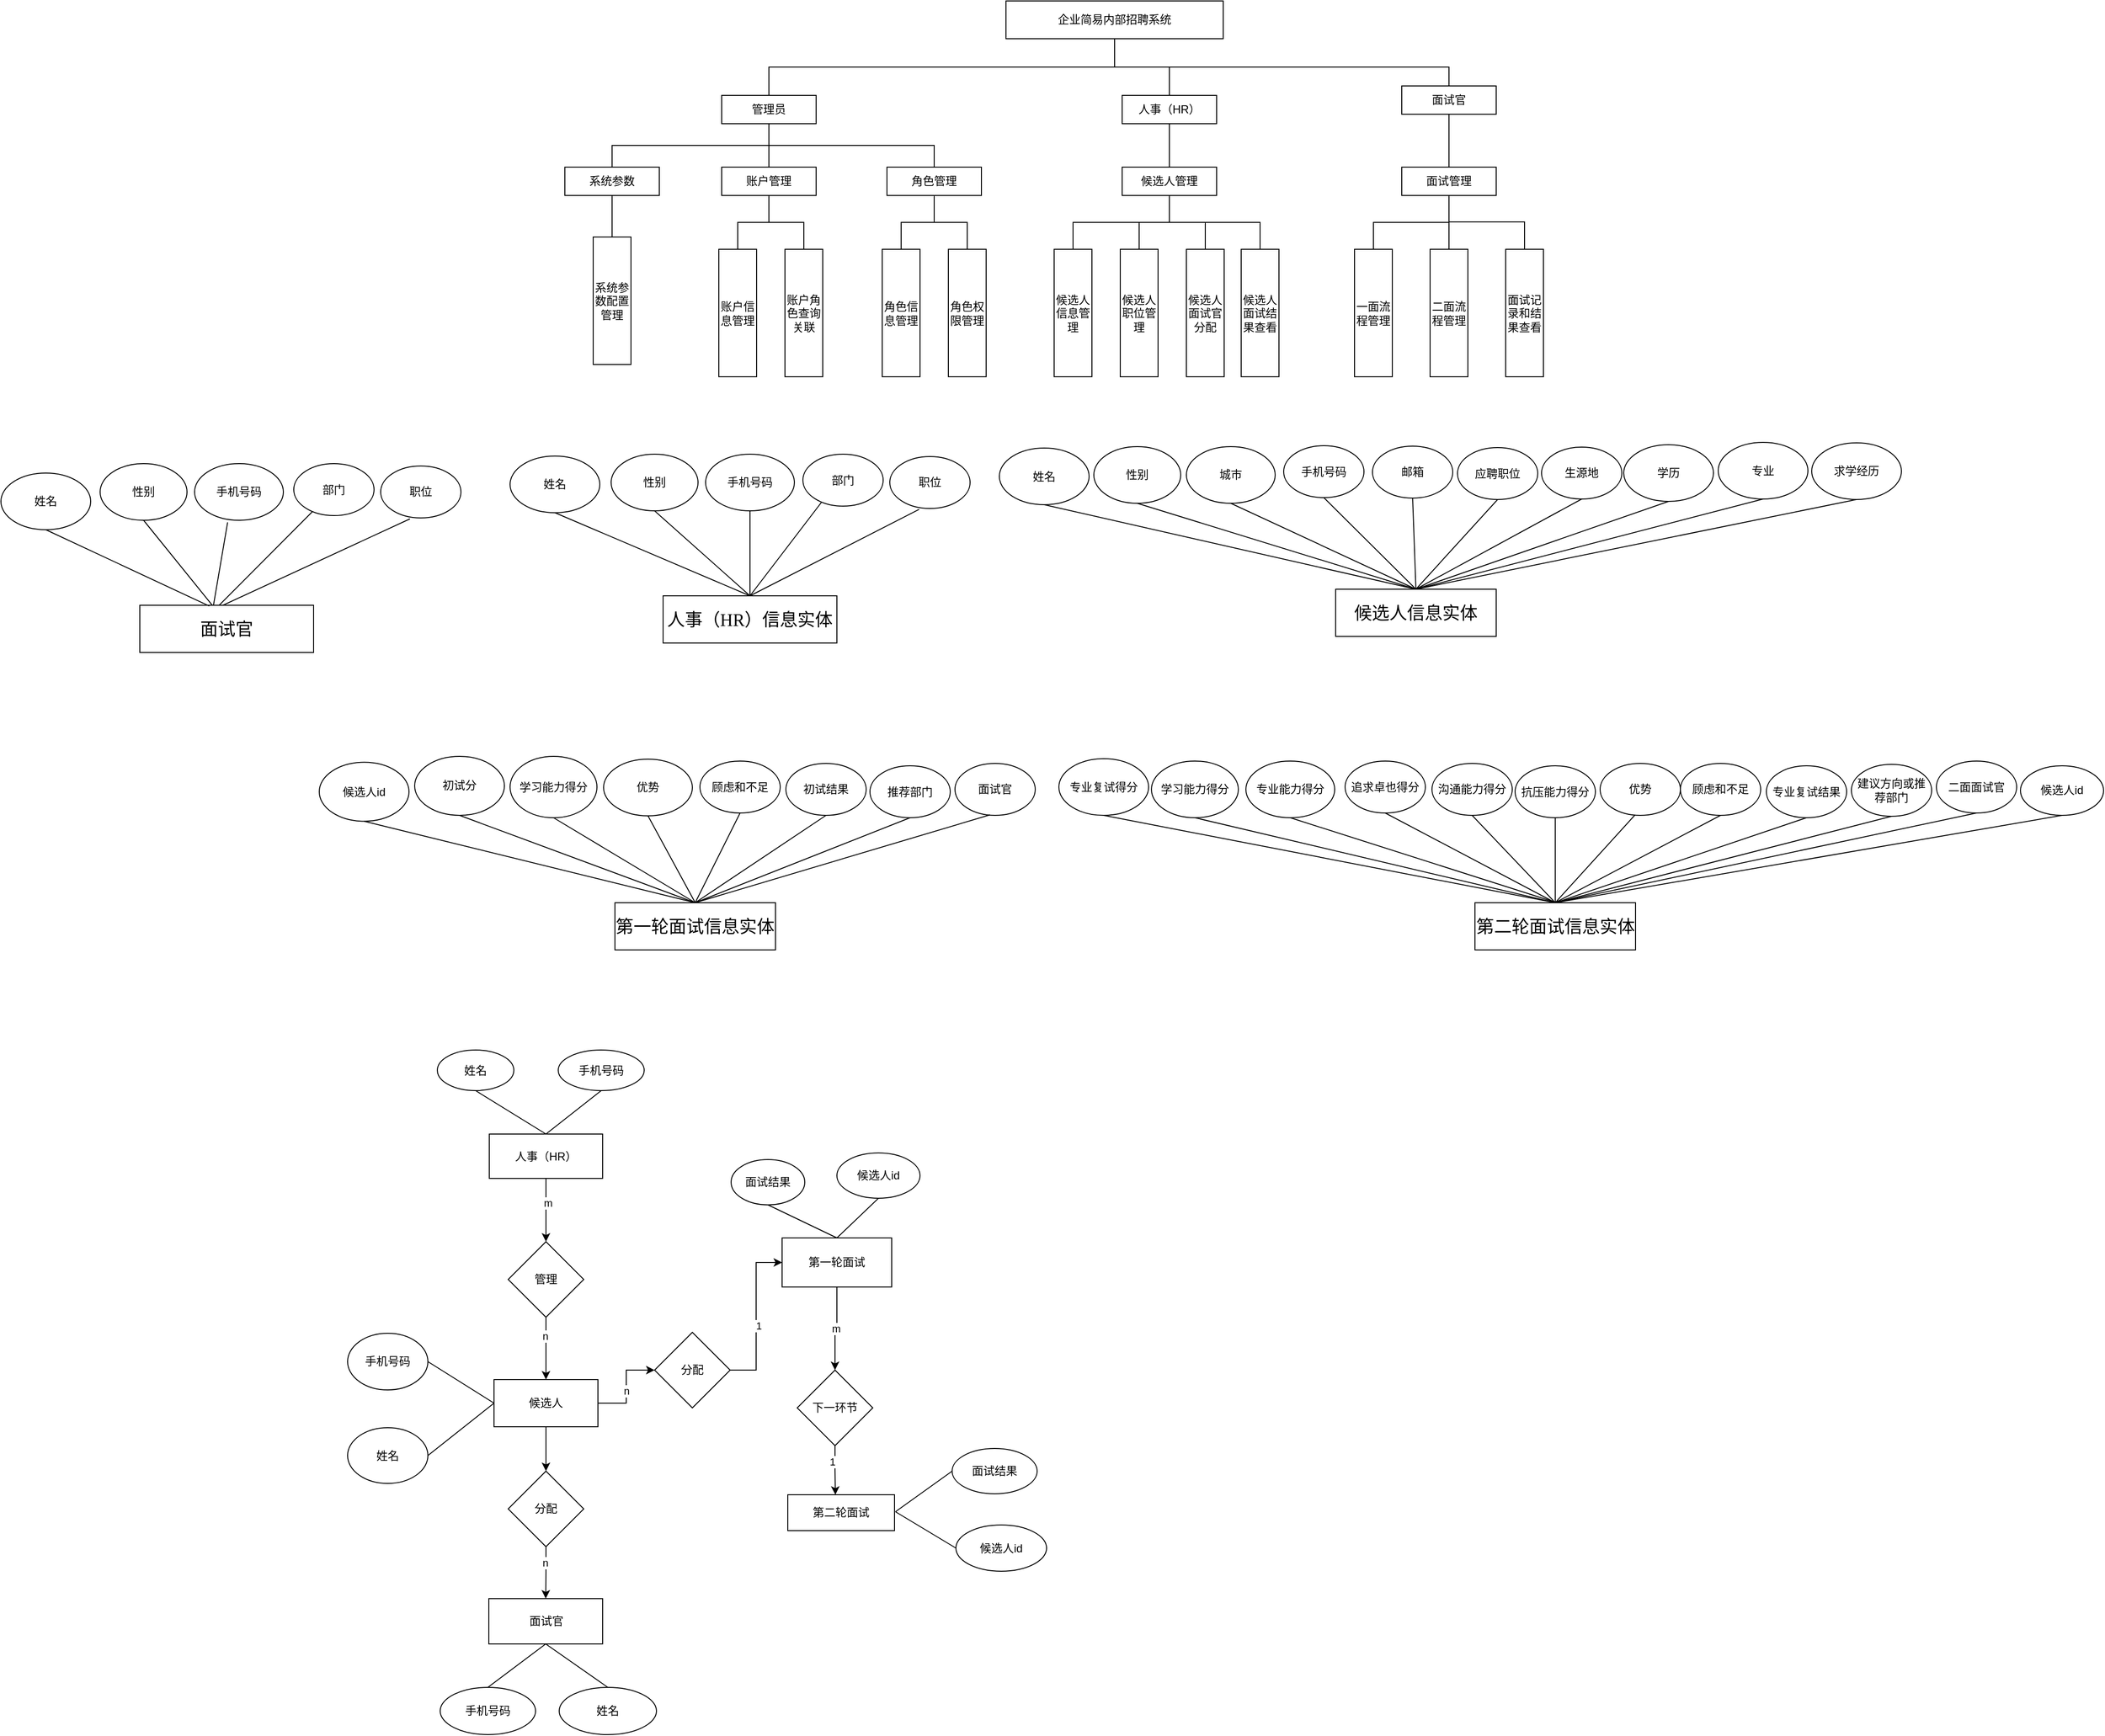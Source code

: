 <mxfile version="21.1.1" type="github">
  <diagram name="第 1 页" id="vMp5FmEjGzmWGoxb78nr">
    <mxGraphModel dx="2021" dy="1666" grid="1" gridSize="10" guides="1" tooltips="1" connect="1" arrows="1" fold="1" page="1" pageScale="1" pageWidth="827" pageHeight="1169" math="0" shadow="0">
      <root>
        <mxCell id="0" />
        <mxCell id="1" parent="0" />
        <mxCell id="QuiFqJqIi-HaTxp3gUGb-55" style="edgeStyle=orthogonalEdgeStyle;rounded=0;orthogonalLoop=1;jettySize=auto;html=1;exitX=0.5;exitY=1;exitDx=0;exitDy=0;endArrow=none;endFill=0;" parent="1" source="QuiFqJqIi-HaTxp3gUGb-3" target="QuiFqJqIi-HaTxp3gUGb-41" edge="1">
          <mxGeometry relative="1" as="geometry">
            <mxPoint x="495" y="30" as="sourcePoint" />
          </mxGeometry>
        </mxCell>
        <mxCell id="QuiFqJqIi-HaTxp3gUGb-56" style="edgeStyle=orthogonalEdgeStyle;rounded=0;orthogonalLoop=1;jettySize=auto;html=1;entryX=0.5;entryY=0;entryDx=0;entryDy=0;endArrow=none;endFill=0;" parent="1" source="QuiFqJqIi-HaTxp3gUGb-3" target="QuiFqJqIi-HaTxp3gUGb-46" edge="1">
          <mxGeometry relative="1" as="geometry" />
        </mxCell>
        <mxCell id="QuiFqJqIi-HaTxp3gUGb-57" style="edgeStyle=orthogonalEdgeStyle;rounded=0;orthogonalLoop=1;jettySize=auto;html=1;exitX=0.5;exitY=1;exitDx=0;exitDy=0;entryX=0.5;entryY=0;entryDx=0;entryDy=0;endArrow=none;endFill=0;" parent="1" source="QuiFqJqIi-HaTxp3gUGb-3" target="QuiFqJqIi-HaTxp3gUGb-47" edge="1">
          <mxGeometry relative="1" as="geometry">
            <mxPoint x="495" y="40" as="sourcePoint" />
            <Array as="points">
              <mxPoint x="532" y="60" />
              <mxPoint x="886" y="60" />
            </Array>
          </mxGeometry>
        </mxCell>
        <mxCell id="QuiFqJqIi-HaTxp3gUGb-3" value="企业简易内部招聘系统" style="rounded=0;whiteSpace=wrap;html=1;" parent="1" vertex="1">
          <mxGeometry x="417" y="-10" width="230" height="40" as="geometry" />
        </mxCell>
        <mxCell id="QuiFqJqIi-HaTxp3gUGb-17" value="" style="edgeStyle=orthogonalEdgeStyle;rounded=0;orthogonalLoop=1;jettySize=auto;html=1;endArrow=none;endFill=0;" parent="1" source="QuiFqJqIi-HaTxp3gUGb-12" target="QuiFqJqIi-HaTxp3gUGb-16" edge="1">
          <mxGeometry relative="1" as="geometry" />
        </mxCell>
        <mxCell id="QuiFqJqIi-HaTxp3gUGb-31" style="edgeStyle=orthogonalEdgeStyle;rounded=0;orthogonalLoop=1;jettySize=auto;html=1;exitX=0.5;exitY=1;exitDx=0;exitDy=0;endArrow=none;endFill=0;" parent="1" source="QuiFqJqIi-HaTxp3gUGb-12" target="QuiFqJqIi-HaTxp3gUGb-18" edge="1">
          <mxGeometry relative="1" as="geometry" />
        </mxCell>
        <mxCell id="QuiFqJqIi-HaTxp3gUGb-12" value="账户管理" style="rounded=0;whiteSpace=wrap;html=1;" parent="1" vertex="1">
          <mxGeometry x="116" y="166" width="100" height="30" as="geometry" />
        </mxCell>
        <mxCell id="QuiFqJqIi-HaTxp3gUGb-32" style="edgeStyle=orthogonalEdgeStyle;rounded=0;orthogonalLoop=1;jettySize=auto;html=1;entryX=0.5;entryY=0;entryDx=0;entryDy=0;endArrow=none;endFill=0;" parent="1" source="QuiFqJqIi-HaTxp3gUGb-13" target="QuiFqJqIi-HaTxp3gUGb-19" edge="1">
          <mxGeometry relative="1" as="geometry" />
        </mxCell>
        <mxCell id="QuiFqJqIi-HaTxp3gUGb-33" style="edgeStyle=orthogonalEdgeStyle;rounded=0;orthogonalLoop=1;jettySize=auto;html=1;entryX=0.5;entryY=0;entryDx=0;entryDy=0;endArrow=none;endFill=0;" parent="1" source="QuiFqJqIi-HaTxp3gUGb-13" target="QuiFqJqIi-HaTxp3gUGb-20" edge="1">
          <mxGeometry relative="1" as="geometry" />
        </mxCell>
        <mxCell id="QuiFqJqIi-HaTxp3gUGb-13" value="角色管理" style="rounded=0;whiteSpace=wrap;html=1;" parent="1" vertex="1">
          <mxGeometry x="291" y="166" width="100" height="30" as="geometry" />
        </mxCell>
        <mxCell id="QuiFqJqIi-HaTxp3gUGb-34" style="edgeStyle=orthogonalEdgeStyle;rounded=0;orthogonalLoop=1;jettySize=auto;html=1;entryX=0.5;entryY=0;entryDx=0;entryDy=0;exitX=0.5;exitY=1;exitDx=0;exitDy=0;endArrow=none;endFill=0;" parent="1" source="QuiFqJqIi-HaTxp3gUGb-14" target="QuiFqJqIi-HaTxp3gUGb-21" edge="1">
          <mxGeometry relative="1" as="geometry" />
        </mxCell>
        <mxCell id="QuiFqJqIi-HaTxp3gUGb-35" style="edgeStyle=orthogonalEdgeStyle;rounded=0;orthogonalLoop=1;jettySize=auto;html=1;entryX=0.5;entryY=0;entryDx=0;entryDy=0;endArrow=none;endFill=0;" parent="1" source="QuiFqJqIi-HaTxp3gUGb-14" target="QuiFqJqIi-HaTxp3gUGb-22" edge="1">
          <mxGeometry relative="1" as="geometry" />
        </mxCell>
        <mxCell id="QuiFqJqIi-HaTxp3gUGb-65" style="edgeStyle=orthogonalEdgeStyle;rounded=0;orthogonalLoop=1;jettySize=auto;html=1;entryX=0.5;entryY=0;entryDx=0;entryDy=0;endArrow=none;endFill=0;" parent="1" source="QuiFqJqIi-HaTxp3gUGb-14" target="QuiFqJqIi-HaTxp3gUGb-23" edge="1">
          <mxGeometry relative="1" as="geometry" />
        </mxCell>
        <mxCell id="QuiFqJqIi-HaTxp3gUGb-66" style="edgeStyle=orthogonalEdgeStyle;rounded=0;orthogonalLoop=1;jettySize=auto;html=1;exitX=0.5;exitY=1;exitDx=0;exitDy=0;endArrow=none;endFill=0;" parent="1" source="QuiFqJqIi-HaTxp3gUGb-14" target="QuiFqJqIi-HaTxp3gUGb-48" edge="1">
          <mxGeometry relative="1" as="geometry" />
        </mxCell>
        <mxCell id="QuiFqJqIi-HaTxp3gUGb-14" value="候选人管理" style="rounded=0;whiteSpace=wrap;html=1;" parent="1" vertex="1">
          <mxGeometry x="540" y="166" width="100" height="30" as="geometry" />
        </mxCell>
        <mxCell id="QuiFqJqIi-HaTxp3gUGb-37" style="edgeStyle=orthogonalEdgeStyle;rounded=0;orthogonalLoop=1;jettySize=auto;html=1;exitX=0.5;exitY=1;exitDx=0;exitDy=0;endArrow=none;endFill=0;" parent="1" source="QuiFqJqIi-HaTxp3gUGb-15" target="QuiFqJqIi-HaTxp3gUGb-24" edge="1">
          <mxGeometry relative="1" as="geometry" />
        </mxCell>
        <mxCell id="QuiFqJqIi-HaTxp3gUGb-38" style="edgeStyle=orthogonalEdgeStyle;rounded=0;orthogonalLoop=1;jettySize=auto;html=1;entryX=0.5;entryY=0;entryDx=0;entryDy=0;endArrow=none;endFill=0;" parent="1" source="QuiFqJqIi-HaTxp3gUGb-15" target="QuiFqJqIi-HaTxp3gUGb-25" edge="1">
          <mxGeometry relative="1" as="geometry" />
        </mxCell>
        <mxCell id="QuiFqJqIi-HaTxp3gUGb-40" style="edgeStyle=orthogonalEdgeStyle;rounded=0;orthogonalLoop=1;jettySize=auto;html=1;entryX=0.5;entryY=0;entryDx=0;entryDy=0;exitX=0.5;exitY=1;exitDx=0;exitDy=0;endArrow=none;endFill=0;" parent="1" source="QuiFqJqIi-HaTxp3gUGb-15" target="QuiFqJqIi-HaTxp3gUGb-39" edge="1">
          <mxGeometry relative="1" as="geometry">
            <mxPoint x="845" y="196" as="sourcePoint" />
            <Array as="points">
              <mxPoint x="886" y="224" />
              <mxPoint x="966" y="224" />
            </Array>
          </mxGeometry>
        </mxCell>
        <mxCell id="QuiFqJqIi-HaTxp3gUGb-15" value="面试管理" style="rounded=0;whiteSpace=wrap;html=1;" parent="1" vertex="1">
          <mxGeometry x="836" y="166" width="100" height="30" as="geometry" />
        </mxCell>
        <mxCell id="QuiFqJqIi-HaTxp3gUGb-16" value="账户信息管理" style="rounded=0;whiteSpace=wrap;html=1;" parent="1" vertex="1">
          <mxGeometry x="113" y="253" width="40" height="135" as="geometry" />
        </mxCell>
        <mxCell id="QuiFqJqIi-HaTxp3gUGb-18" value="账户角色查询关联" style="rounded=0;whiteSpace=wrap;html=1;" parent="1" vertex="1">
          <mxGeometry x="183" y="253" width="40" height="135" as="geometry" />
        </mxCell>
        <mxCell id="QuiFqJqIi-HaTxp3gUGb-19" value="角色信息管理" style="rounded=0;whiteSpace=wrap;html=1;" parent="1" vertex="1">
          <mxGeometry x="286" y="253" width="40" height="135" as="geometry" />
        </mxCell>
        <mxCell id="QuiFqJqIi-HaTxp3gUGb-20" value="角色权限管理" style="rounded=0;whiteSpace=wrap;html=1;" parent="1" vertex="1">
          <mxGeometry x="356" y="253" width="40" height="135" as="geometry" />
        </mxCell>
        <mxCell id="QuiFqJqIi-HaTxp3gUGb-21" value="候选人信息管理" style="rounded=0;whiteSpace=wrap;html=1;" parent="1" vertex="1">
          <mxGeometry x="468" y="253" width="40" height="135" as="geometry" />
        </mxCell>
        <mxCell id="QuiFqJqIi-HaTxp3gUGb-22" value="候选人职位管理" style="rounded=0;whiteSpace=wrap;html=1;" parent="1" vertex="1">
          <mxGeometry x="538" y="253" width="40" height="135" as="geometry" />
        </mxCell>
        <mxCell id="QuiFqJqIi-HaTxp3gUGb-23" value="候选人面试官分配" style="rounded=0;whiteSpace=wrap;html=1;" parent="1" vertex="1">
          <mxGeometry x="608" y="253" width="40" height="135" as="geometry" />
        </mxCell>
        <mxCell id="QuiFqJqIi-HaTxp3gUGb-24" value="一面流程管理" style="rounded=0;whiteSpace=wrap;html=1;" parent="1" vertex="1">
          <mxGeometry x="786" y="253" width="40" height="135" as="geometry" />
        </mxCell>
        <mxCell id="QuiFqJqIi-HaTxp3gUGb-25" value="二面流程管理" style="rounded=0;whiteSpace=wrap;html=1;" parent="1" vertex="1">
          <mxGeometry x="866" y="253" width="40" height="135" as="geometry" />
        </mxCell>
        <mxCell id="QuiFqJqIi-HaTxp3gUGb-39" value="面试记录和结果查看" style="rounded=0;whiteSpace=wrap;html=1;" parent="1" vertex="1">
          <mxGeometry x="946" y="253" width="40" height="135" as="geometry" />
        </mxCell>
        <mxCell id="QuiFqJqIi-HaTxp3gUGb-42" style="edgeStyle=orthogonalEdgeStyle;rounded=0;orthogonalLoop=1;jettySize=auto;html=1;entryX=0.5;entryY=0;entryDx=0;entryDy=0;exitX=0.5;exitY=1;exitDx=0;exitDy=0;endArrow=none;endFill=0;" parent="1" source="QuiFqJqIi-HaTxp3gUGb-41" target="QuiFqJqIi-HaTxp3gUGb-12" edge="1">
          <mxGeometry relative="1" as="geometry" />
        </mxCell>
        <mxCell id="QuiFqJqIi-HaTxp3gUGb-45" style="edgeStyle=orthogonalEdgeStyle;rounded=0;orthogonalLoop=1;jettySize=auto;html=1;entryX=0.5;entryY=0;entryDx=0;entryDy=0;exitX=0.5;exitY=1;exitDx=0;exitDy=0;endArrow=none;endFill=0;" parent="1" source="QuiFqJqIi-HaTxp3gUGb-41" target="QuiFqJqIi-HaTxp3gUGb-13" edge="1">
          <mxGeometry relative="1" as="geometry">
            <mxPoint x="210" y="130" as="sourcePoint" />
          </mxGeometry>
        </mxCell>
        <mxCell id="QuiFqJqIi-HaTxp3gUGb-62" style="edgeStyle=orthogonalEdgeStyle;rounded=0;orthogonalLoop=1;jettySize=auto;html=1;entryX=0.5;entryY=0;entryDx=0;entryDy=0;exitX=0.5;exitY=1;exitDx=0;exitDy=0;endArrow=none;endFill=0;" parent="1" source="QuiFqJqIi-HaTxp3gUGb-41" target="QuiFqJqIi-HaTxp3gUGb-61" edge="1">
          <mxGeometry relative="1" as="geometry" />
        </mxCell>
        <mxCell id="QuiFqJqIi-HaTxp3gUGb-41" value="管理员" style="rounded=0;whiteSpace=wrap;html=1;" parent="1" vertex="1">
          <mxGeometry x="116" y="90" width="100" height="30" as="geometry" />
        </mxCell>
        <mxCell id="QuiFqJqIi-HaTxp3gUGb-53" style="edgeStyle=orthogonalEdgeStyle;rounded=0;orthogonalLoop=1;jettySize=auto;html=1;entryX=0.5;entryY=0;entryDx=0;entryDy=0;endArrow=none;endFill=0;" parent="1" source="QuiFqJqIi-HaTxp3gUGb-46" target="QuiFqJqIi-HaTxp3gUGb-14" edge="1">
          <mxGeometry relative="1" as="geometry" />
        </mxCell>
        <mxCell id="QuiFqJqIi-HaTxp3gUGb-46" value="人事（HR）" style="rounded=0;whiteSpace=wrap;html=1;" parent="1" vertex="1">
          <mxGeometry x="540" y="90" width="100" height="30" as="geometry" />
        </mxCell>
        <mxCell id="QuiFqJqIi-HaTxp3gUGb-54" style="edgeStyle=orthogonalEdgeStyle;rounded=0;orthogonalLoop=1;jettySize=auto;html=1;entryX=0.5;entryY=0;entryDx=0;entryDy=0;endArrow=none;endFill=0;" parent="1" source="QuiFqJqIi-HaTxp3gUGb-47" target="QuiFqJqIi-HaTxp3gUGb-15" edge="1">
          <mxGeometry relative="1" as="geometry" />
        </mxCell>
        <mxCell id="QuiFqJqIi-HaTxp3gUGb-47" value="面试官" style="rounded=0;whiteSpace=wrap;html=1;" parent="1" vertex="1">
          <mxGeometry x="836" y="80" width="100" height="30" as="geometry" />
        </mxCell>
        <mxCell id="QuiFqJqIi-HaTxp3gUGb-48" value="候选人面试结果查看" style="rounded=0;whiteSpace=wrap;html=1;" parent="1" vertex="1">
          <mxGeometry x="666" y="253" width="40" height="135" as="geometry" />
        </mxCell>
        <mxCell id="QuiFqJqIi-HaTxp3gUGb-64" style="edgeStyle=orthogonalEdgeStyle;rounded=0;orthogonalLoop=1;jettySize=auto;html=1;entryX=0.5;entryY=0;entryDx=0;entryDy=0;endArrow=none;endFill=0;" parent="1" source="QuiFqJqIi-HaTxp3gUGb-61" target="QuiFqJqIi-HaTxp3gUGb-63" edge="1">
          <mxGeometry relative="1" as="geometry" />
        </mxCell>
        <mxCell id="QuiFqJqIi-HaTxp3gUGb-61" value="系统参数" style="rounded=0;whiteSpace=wrap;html=1;" parent="1" vertex="1">
          <mxGeometry x="-50" y="166" width="100" height="30" as="geometry" />
        </mxCell>
        <mxCell id="QuiFqJqIi-HaTxp3gUGb-63" value="系统参数配置管理" style="rounded=0;whiteSpace=wrap;html=1;" parent="1" vertex="1">
          <mxGeometry x="-20" y="240" width="40" height="135" as="geometry" />
        </mxCell>
        <mxCell id="QuiFqJqIi-HaTxp3gUGb-67" value="&lt;p style=&quot;margin-left: 0pt; text-align: justify; line-height: 28px; font-family: &amp;quot;Times New Roman&amp;quot;; font-size: 14pt;&quot; class=&quot;MsoNormal&quot;&gt;人事&lt;span style=&quot;font-size: 14pt;&quot;&gt;&lt;font face=&quot;仿宋&quot;&gt;（&lt;/font&gt;&lt;/span&gt;&lt;span style=&quot;font-family: 仿宋; font-size: 14pt;&quot;&gt;HR&lt;/span&gt;&lt;span style=&quot;font-size: 14pt;&quot;&gt;&lt;font face=&quot;仿宋&quot;&gt;）&lt;/font&gt;&lt;/span&gt;&lt;span style=&quot;font-family: 仿宋; font-size: 14pt;&quot;&gt;信息实体&lt;/span&gt;&lt;/p&gt;" style="rounded=0;whiteSpace=wrap;html=1;" parent="1" vertex="1">
          <mxGeometry x="54" y="620" width="184" height="50" as="geometry" />
        </mxCell>
        <mxCell id="QuiFqJqIi-HaTxp3gUGb-68" value="姓名" style="ellipse;whiteSpace=wrap;html=1;" parent="1" vertex="1">
          <mxGeometry x="-108" y="472" width="95" height="60" as="geometry" />
        </mxCell>
        <mxCell id="QuiFqJqIi-HaTxp3gUGb-69" value="性别" style="ellipse;whiteSpace=wrap;html=1;" parent="1" vertex="1">
          <mxGeometry x="-1" y="470" width="92" height="60" as="geometry" />
        </mxCell>
        <mxCell id="QuiFqJqIi-HaTxp3gUGb-73" value="" style="endArrow=none;html=1;rounded=0;exitX=0.5;exitY=0;exitDx=0;exitDy=0;entryX=0.5;entryY=1;entryDx=0;entryDy=0;" parent="1" source="QuiFqJqIi-HaTxp3gUGb-67" target="QuiFqJqIi-HaTxp3gUGb-68" edge="1">
          <mxGeometry width="50" height="50" relative="1" as="geometry">
            <mxPoint x="-70" y="590" as="sourcePoint" />
            <mxPoint x="-20" y="540" as="targetPoint" />
          </mxGeometry>
        </mxCell>
        <mxCell id="QuiFqJqIi-HaTxp3gUGb-74" value="" style="endArrow=none;html=1;rounded=0;exitX=0.5;exitY=0;exitDx=0;exitDy=0;entryX=0.5;entryY=1;entryDx=0;entryDy=0;" parent="1" source="QuiFqJqIi-HaTxp3gUGb-67" target="QuiFqJqIi-HaTxp3gUGb-69" edge="1">
          <mxGeometry width="50" height="50" relative="1" as="geometry">
            <mxPoint x="90" y="580" as="sourcePoint" />
            <mxPoint x="140" y="530" as="targetPoint" />
          </mxGeometry>
        </mxCell>
        <mxCell id="QuiFqJqIi-HaTxp3gUGb-76" value="手机号码" style="ellipse;whiteSpace=wrap;html=1;" parent="1" vertex="1">
          <mxGeometry x="99" y="470" width="94" height="60" as="geometry" />
        </mxCell>
        <mxCell id="QuiFqJqIi-HaTxp3gUGb-77" value="部门" style="ellipse;whiteSpace=wrap;html=1;" parent="1" vertex="1">
          <mxGeometry x="202" y="470" width="85" height="55" as="geometry" />
        </mxCell>
        <mxCell id="QuiFqJqIi-HaTxp3gUGb-78" value="" style="endArrow=none;html=1;rounded=0;entryX=0.5;entryY=1;entryDx=0;entryDy=0;" parent="1" target="QuiFqJqIi-HaTxp3gUGb-76" edge="1" source="QuiFqJqIi-HaTxp3gUGb-67">
          <mxGeometry width="50" height="50" relative="1" as="geometry">
            <mxPoint x="110" y="620" as="sourcePoint" />
            <mxPoint x="160" y="570" as="targetPoint" />
          </mxGeometry>
        </mxCell>
        <mxCell id="QuiFqJqIi-HaTxp3gUGb-79" value="" style="endArrow=none;html=1;rounded=0;entryX=0.232;entryY=0.925;entryDx=0;entryDy=0;entryPerimeter=0;exitX=0.5;exitY=0;exitDx=0;exitDy=0;" parent="1" target="QuiFqJqIi-HaTxp3gUGb-77" edge="1" source="QuiFqJqIi-HaTxp3gUGb-67">
          <mxGeometry width="50" height="50" relative="1" as="geometry">
            <mxPoint x="116" y="620" as="sourcePoint" />
            <mxPoint x="260" y="530" as="targetPoint" />
          </mxGeometry>
        </mxCell>
        <mxCell id="QuiFqJqIi-HaTxp3gUGb-81" value="职位" style="ellipse;whiteSpace=wrap;html=1;" parent="1" vertex="1">
          <mxGeometry x="294" y="472.5" width="85" height="55" as="geometry" />
        </mxCell>
        <mxCell id="QuiFqJqIi-HaTxp3gUGb-82" value="" style="endArrow=none;html=1;rounded=0;entryX=0.365;entryY=1.018;entryDx=0;entryDy=0;entryPerimeter=0;exitX=0.5;exitY=0;exitDx=0;exitDy=0;" parent="1" target="QuiFqJqIi-HaTxp3gUGb-81" edge="1" source="QuiFqJqIi-HaTxp3gUGb-67">
          <mxGeometry width="50" height="50" relative="1" as="geometry">
            <mxPoint x="120" y="620" as="sourcePoint" />
            <mxPoint x="267" y="531" as="targetPoint" />
          </mxGeometry>
        </mxCell>
        <mxCell id="QuiFqJqIi-HaTxp3gUGb-83" value="&lt;p style=&quot;margin-left: 0pt; text-align: justify; line-height: 28px; font-family: &amp;quot;Times New Roman&amp;quot;; font-size: 14pt;&quot; class=&quot;MsoNormal&quot;&gt;候选人信息实体&lt;/p&gt;" style="rounded=0;whiteSpace=wrap;html=1;" parent="1" vertex="1">
          <mxGeometry x="766" y="613" width="170" height="50" as="geometry" />
        </mxCell>
        <mxCell id="QuiFqJqIi-HaTxp3gUGb-84" value="姓名" style="ellipse;whiteSpace=wrap;html=1;" parent="1" vertex="1">
          <mxGeometry x="410" y="463.5" width="95" height="60" as="geometry" />
        </mxCell>
        <mxCell id="QuiFqJqIi-HaTxp3gUGb-85" value="性别" style="ellipse;whiteSpace=wrap;html=1;" parent="1" vertex="1">
          <mxGeometry x="510" y="462" width="92" height="60" as="geometry" />
        </mxCell>
        <mxCell id="QuiFqJqIi-HaTxp3gUGb-86" value="" style="endArrow=none;html=1;rounded=0;exitX=0.5;exitY=0;exitDx=0;exitDy=0;entryX=0.5;entryY=1;entryDx=0;entryDy=0;" parent="1" target="QuiFqJqIi-HaTxp3gUGb-85" edge="1" source="QuiFqJqIi-HaTxp3gUGb-83">
          <mxGeometry width="50" height="50" relative="1" as="geometry">
            <mxPoint x="810" y="610" as="sourcePoint" />
            <mxPoint x="848" y="520" as="targetPoint" />
          </mxGeometry>
        </mxCell>
        <mxCell id="QuiFqJqIi-HaTxp3gUGb-87" value="城市" style="ellipse;whiteSpace=wrap;html=1;" parent="1" vertex="1">
          <mxGeometry x="608" y="462" width="94" height="60" as="geometry" />
        </mxCell>
        <mxCell id="QuiFqJqIi-HaTxp3gUGb-88" value="手机号码" style="ellipse;whiteSpace=wrap;html=1;" parent="1" vertex="1">
          <mxGeometry x="711" y="461" width="85" height="55" as="geometry" />
        </mxCell>
        <mxCell id="QuiFqJqIi-HaTxp3gUGb-89" value="" style="endArrow=none;html=1;rounded=0;entryX=0.5;entryY=1;entryDx=0;entryDy=0;exitX=0.5;exitY=0;exitDx=0;exitDy=0;" parent="1" target="QuiFqJqIi-HaTxp3gUGb-87" edge="1" source="QuiFqJqIi-HaTxp3gUGb-83">
          <mxGeometry width="50" height="50" relative="1" as="geometry">
            <mxPoint x="830" y="610" as="sourcePoint" />
            <mxPoint x="868" y="560" as="targetPoint" />
          </mxGeometry>
        </mxCell>
        <mxCell id="QuiFqJqIi-HaTxp3gUGb-90" value="" style="endArrow=none;html=1;rounded=0;entryX=0.5;entryY=1;entryDx=0;entryDy=0;exitX=0.5;exitY=0;exitDx=0;exitDy=0;" parent="1" target="QuiFqJqIi-HaTxp3gUGb-88" edge="1" source="QuiFqJqIi-HaTxp3gUGb-83">
          <mxGeometry width="50" height="50" relative="1" as="geometry">
            <mxPoint x="830" y="610" as="sourcePoint" />
            <mxPoint x="968" y="520" as="targetPoint" />
          </mxGeometry>
        </mxCell>
        <mxCell id="QuiFqJqIi-HaTxp3gUGb-91" value="邮箱" style="ellipse;whiteSpace=wrap;html=1;" parent="1" vertex="1">
          <mxGeometry x="805" y="461.5" width="85" height="55" as="geometry" />
        </mxCell>
        <mxCell id="QuiFqJqIi-HaTxp3gUGb-92" value="" style="endArrow=none;html=1;rounded=0;entryX=0.5;entryY=1;entryDx=0;entryDy=0;exitX=0.5;exitY=0;exitDx=0;exitDy=0;" parent="1" target="QuiFqJqIi-HaTxp3gUGb-91" edge="1" source="QuiFqJqIi-HaTxp3gUGb-83">
          <mxGeometry width="50" height="50" relative="1" as="geometry">
            <mxPoint x="839" y="610" as="sourcePoint" />
            <mxPoint x="975" y="521" as="targetPoint" />
          </mxGeometry>
        </mxCell>
        <mxCell id="QuiFqJqIi-HaTxp3gUGb-93" value="" style="endArrow=none;html=1;rounded=0;exitX=0.5;exitY=0;exitDx=0;exitDy=0;entryX=0.5;entryY=1;entryDx=0;entryDy=0;" parent="1" target="QuiFqJqIi-HaTxp3gUGb-84" edge="1" source="QuiFqJqIi-HaTxp3gUGb-83">
          <mxGeometry width="50" height="50" relative="1" as="geometry">
            <mxPoint x="807" y="611" as="sourcePoint" />
            <mxPoint x="647" y="530" as="targetPoint" />
          </mxGeometry>
        </mxCell>
        <mxCell id="QuiFqJqIi-HaTxp3gUGb-94" value="应聘职位" style="ellipse;whiteSpace=wrap;html=1;" parent="1" vertex="1">
          <mxGeometry x="895" y="463" width="85" height="55" as="geometry" />
        </mxCell>
        <mxCell id="QuiFqJqIi-HaTxp3gUGb-95" value="生源地" style="ellipse;whiteSpace=wrap;html=1;" parent="1" vertex="1">
          <mxGeometry x="984" y="462.5" width="85" height="55" as="geometry" />
        </mxCell>
        <mxCell id="QuiFqJqIi-HaTxp3gUGb-96" value="" style="endArrow=none;html=1;rounded=0;exitX=0.5;exitY=0;exitDx=0;exitDy=0;entryX=0.5;entryY=1;entryDx=0;entryDy=0;" parent="1" source="QuiFqJqIi-HaTxp3gUGb-83" target="QuiFqJqIi-HaTxp3gUGb-94" edge="1">
          <mxGeometry width="50" height="50" relative="1" as="geometry">
            <mxPoint x="852" y="607" as="sourcePoint" />
            <mxPoint x="1050" y="520" as="targetPoint" />
          </mxGeometry>
        </mxCell>
        <mxCell id="QuiFqJqIi-HaTxp3gUGb-97" value="学历" style="ellipse;whiteSpace=wrap;html=1;" parent="1" vertex="1">
          <mxGeometry x="1071" y="460" width="95" height="60" as="geometry" />
        </mxCell>
        <mxCell id="QuiFqJqIi-HaTxp3gUGb-98" value="专业" style="ellipse;whiteSpace=wrap;html=1;" parent="1" vertex="1">
          <mxGeometry x="1171" y="457.5" width="95" height="60" as="geometry" />
        </mxCell>
        <mxCell id="QuiFqJqIi-HaTxp3gUGb-99" value="求学经历" style="ellipse;whiteSpace=wrap;html=1;" parent="1" vertex="1">
          <mxGeometry x="1270" y="458" width="95" height="60" as="geometry" />
        </mxCell>
        <mxCell id="QuiFqJqIi-HaTxp3gUGb-100" value="" style="endArrow=none;html=1;rounded=0;entryX=0.5;entryY=1;entryDx=0;entryDy=0;exitX=0.5;exitY=0;exitDx=0;exitDy=0;" parent="1" source="QuiFqJqIi-HaTxp3gUGb-83" target="QuiFqJqIi-HaTxp3gUGb-97" edge="1">
          <mxGeometry width="50" height="50" relative="1" as="geometry">
            <mxPoint x="862" y="617" as="sourcePoint" />
            <mxPoint x="1060" y="530" as="targetPoint" />
          </mxGeometry>
        </mxCell>
        <mxCell id="QuiFqJqIi-HaTxp3gUGb-101" value="" style="endArrow=none;html=1;rounded=0;entryX=0.5;entryY=1;entryDx=0;entryDy=0;exitX=0.5;exitY=0;exitDx=0;exitDy=0;" parent="1" target="QuiFqJqIi-HaTxp3gUGb-98" edge="1" source="QuiFqJqIi-HaTxp3gUGb-83">
          <mxGeometry width="50" height="50" relative="1" as="geometry">
            <mxPoint x="830" y="610" as="sourcePoint" />
            <mxPoint x="1214" y="526" as="targetPoint" />
          </mxGeometry>
        </mxCell>
        <mxCell id="QuiFqJqIi-HaTxp3gUGb-102" value="" style="endArrow=none;html=1;rounded=0;entryX=0.5;entryY=1;entryDx=0;entryDy=0;exitX=0.5;exitY=0;exitDx=0;exitDy=0;" parent="1" target="QuiFqJqIi-HaTxp3gUGb-99" edge="1" source="QuiFqJqIi-HaTxp3gUGb-83">
          <mxGeometry width="50" height="50" relative="1" as="geometry">
            <mxPoint x="830" y="610" as="sourcePoint" />
            <mxPoint x="1324" y="526" as="targetPoint" />
          </mxGeometry>
        </mxCell>
        <mxCell id="QuiFqJqIi-HaTxp3gUGb-103" value="" style="endArrow=none;html=1;rounded=0;exitX=0.5;exitY=0;exitDx=0;exitDy=0;entryX=0.5;entryY=1;entryDx=0;entryDy=0;" parent="1" source="QuiFqJqIi-HaTxp3gUGb-83" edge="1" target="QuiFqJqIi-HaTxp3gUGb-95">
          <mxGeometry width="50" height="50" relative="1" as="geometry">
            <mxPoint x="1020" y="570" as="sourcePoint" />
            <mxPoint x="1030" y="520" as="targetPoint" />
          </mxGeometry>
        </mxCell>
        <mxCell id="QuiFqJqIi-HaTxp3gUGb-104" value="&lt;p style=&quot;margin-left: 0pt; text-align: justify; line-height: 28px; font-family: &amp;quot;Times New Roman&amp;quot;; font-size: 14pt;&quot; class=&quot;MsoNormal&quot;&gt;第一轮面试信息实体&lt;/p&gt;" style="rounded=0;whiteSpace=wrap;html=1;" parent="1" vertex="1">
          <mxGeometry x="3" y="945" width="170" height="50" as="geometry" />
        </mxCell>
        <mxCell id="QuiFqJqIi-HaTxp3gUGb-105" value="初试分" style="ellipse;whiteSpace=wrap;html=1;" parent="1" vertex="1">
          <mxGeometry x="-209" y="790" width="95" height="62.5" as="geometry" />
        </mxCell>
        <mxCell id="QuiFqJqIi-HaTxp3gUGb-106" value="学习能力得分" style="ellipse;whiteSpace=wrap;html=1;" parent="1" vertex="1">
          <mxGeometry x="-108" y="790" width="92" height="65" as="geometry" />
        </mxCell>
        <mxCell id="QuiFqJqIi-HaTxp3gUGb-107" value="" style="endArrow=none;html=1;rounded=0;entryX=0.5;entryY=1;entryDx=0;entryDy=0;exitX=0.5;exitY=0;exitDx=0;exitDy=0;" parent="1" source="QuiFqJqIi-HaTxp3gUGb-104" target="QuiFqJqIi-HaTxp3gUGb-106" edge="1">
          <mxGeometry width="50" height="50" relative="1" as="geometry">
            <mxPoint x="160" y="940" as="sourcePoint" />
            <mxPoint x="184" y="855" as="targetPoint" />
          </mxGeometry>
        </mxCell>
        <mxCell id="QuiFqJqIi-HaTxp3gUGb-108" value="优势" style="ellipse;whiteSpace=wrap;html=1;" parent="1" vertex="1">
          <mxGeometry x="-9" y="793" width="94" height="60" as="geometry" />
        </mxCell>
        <mxCell id="QuiFqJqIi-HaTxp3gUGb-109" value="顾虑和不足" style="ellipse;whiteSpace=wrap;html=1;" parent="1" vertex="1">
          <mxGeometry x="93" y="795" width="85" height="55" as="geometry" />
        </mxCell>
        <mxCell id="QuiFqJqIi-HaTxp3gUGb-110" value="" style="endArrow=none;html=1;rounded=0;entryX=0.5;entryY=1;entryDx=0;entryDy=0;exitX=0.5;exitY=0;exitDx=0;exitDy=0;" parent="1" target="QuiFqJqIi-HaTxp3gUGb-108" edge="1" source="QuiFqJqIi-HaTxp3gUGb-104">
          <mxGeometry width="50" height="50" relative="1" as="geometry">
            <mxPoint x="154" y="945" as="sourcePoint" />
            <mxPoint x="204" y="895" as="targetPoint" />
          </mxGeometry>
        </mxCell>
        <mxCell id="QuiFqJqIi-HaTxp3gUGb-111" value="" style="endArrow=none;html=1;rounded=0;entryX=0.5;entryY=1;entryDx=0;entryDy=0;exitX=0.5;exitY=0;exitDx=0;exitDy=0;" parent="1" target="QuiFqJqIi-HaTxp3gUGb-109" edge="1" source="QuiFqJqIi-HaTxp3gUGb-104">
          <mxGeometry width="50" height="50" relative="1" as="geometry">
            <mxPoint x="160" y="945" as="sourcePoint" />
            <mxPoint x="304" y="855" as="targetPoint" />
          </mxGeometry>
        </mxCell>
        <mxCell id="QuiFqJqIi-HaTxp3gUGb-112" value="初试结果" style="ellipse;whiteSpace=wrap;html=1;" parent="1" vertex="1">
          <mxGeometry x="184" y="797.5" width="85" height="55" as="geometry" />
        </mxCell>
        <mxCell id="QuiFqJqIi-HaTxp3gUGb-113" value="" style="endArrow=none;html=1;rounded=0;entryX=0.5;entryY=1;entryDx=0;entryDy=0;exitX=0.5;exitY=0;exitDx=0;exitDy=0;" parent="1" target="QuiFqJqIi-HaTxp3gUGb-112" edge="1" source="QuiFqJqIi-HaTxp3gUGb-104">
          <mxGeometry width="50" height="50" relative="1" as="geometry">
            <mxPoint x="164" y="945" as="sourcePoint" />
            <mxPoint x="311" y="856" as="targetPoint" />
          </mxGeometry>
        </mxCell>
        <mxCell id="QuiFqJqIi-HaTxp3gUGb-114" value="" style="endArrow=none;html=1;rounded=0;entryX=0.5;entryY=1;entryDx=0;entryDy=0;exitX=0.5;exitY=0;exitDx=0;exitDy=0;" parent="1" source="QuiFqJqIi-HaTxp3gUGb-104" target="QuiFqJqIi-HaTxp3gUGb-105" edge="1">
          <mxGeometry width="50" height="50" relative="1" as="geometry">
            <mxPoint x="163" y="940" as="sourcePoint" />
            <mxPoint x="-17" y="865" as="targetPoint" />
          </mxGeometry>
        </mxCell>
        <mxCell id="QuiFqJqIi-HaTxp3gUGb-115" value="推荐部门" style="ellipse;whiteSpace=wrap;html=1;" parent="1" vertex="1">
          <mxGeometry x="273" y="800" width="85" height="55" as="geometry" />
        </mxCell>
        <mxCell id="QuiFqJqIi-HaTxp3gUGb-116" value="面试官" style="ellipse;whiteSpace=wrap;html=1;" parent="1" vertex="1">
          <mxGeometry x="363" y="797.5" width="85" height="55" as="geometry" />
        </mxCell>
        <mxCell id="QuiFqJqIi-HaTxp3gUGb-117" value="" style="endArrow=none;html=1;rounded=0;exitX=0.5;exitY=0;exitDx=0;exitDy=0;entryX=0.5;entryY=1;entryDx=0;entryDy=0;" parent="1" target="QuiFqJqIi-HaTxp3gUGb-115" edge="1" source="QuiFqJqIi-HaTxp3gUGb-104">
          <mxGeometry width="50" height="50" relative="1" as="geometry">
            <mxPoint x="176.98" y="945" as="sourcePoint" />
            <mxPoint x="386" y="855" as="targetPoint" />
          </mxGeometry>
        </mxCell>
        <mxCell id="QuiFqJqIi-HaTxp3gUGb-124" value="" style="endArrow=none;html=1;rounded=0;exitX=0.5;exitY=0;exitDx=0;exitDy=0;entryX=0.435;entryY=0.991;entryDx=0;entryDy=0;entryPerimeter=0;" parent="1" target="QuiFqJqIi-HaTxp3gUGb-116" edge="1" source="QuiFqJqIi-HaTxp3gUGb-104">
          <mxGeometry width="50" height="50" relative="1" as="geometry">
            <mxPoint x="191.94" y="945" as="sourcePoint" />
            <mxPoint x="366" y="855" as="targetPoint" />
          </mxGeometry>
        </mxCell>
        <mxCell id="QuiFqJqIi-HaTxp3gUGb-125" value="&lt;p style=&quot;margin-left: 0pt; text-align: justify; line-height: 28px; font-family: &amp;quot;Times New Roman&amp;quot;; font-size: 14pt;&quot; class=&quot;MsoNormal&quot;&gt;第二轮面试信息实体&lt;/p&gt;" style="rounded=0;whiteSpace=wrap;html=1;" parent="1" vertex="1">
          <mxGeometry x="913.5" y="945" width="170" height="50" as="geometry" />
        </mxCell>
        <mxCell id="QuiFqJqIi-HaTxp3gUGb-126" value="专业复试得分" style="ellipse;whiteSpace=wrap;html=1;" parent="1" vertex="1">
          <mxGeometry x="473" y="792.5" width="95" height="60" as="geometry" />
        </mxCell>
        <mxCell id="QuiFqJqIi-HaTxp3gUGb-127" value="学习能力得分" style="ellipse;whiteSpace=wrap;html=1;" parent="1" vertex="1">
          <mxGeometry x="571" y="795" width="92" height="60" as="geometry" />
        </mxCell>
        <mxCell id="QuiFqJqIi-HaTxp3gUGb-128" value="" style="endArrow=none;html=1;rounded=0;exitX=0.5;exitY=0;exitDx=0;exitDy=0;entryX=0.5;entryY=1;entryDx=0;entryDy=0;" parent="1" source="QuiFqJqIi-HaTxp3gUGb-125" target="QuiFqJqIi-HaTxp3gUGb-127" edge="1">
          <mxGeometry width="50" height="50" relative="1" as="geometry">
            <mxPoint x="874" y="945" as="sourcePoint" />
            <mxPoint x="912" y="855" as="targetPoint" />
          </mxGeometry>
        </mxCell>
        <mxCell id="QuiFqJqIi-HaTxp3gUGb-129" value="专业能力得分" style="ellipse;whiteSpace=wrap;html=1;" parent="1" vertex="1">
          <mxGeometry x="671" y="795" width="94" height="60" as="geometry" />
        </mxCell>
        <mxCell id="QuiFqJqIi-HaTxp3gUGb-130" value="追求卓也得分" style="ellipse;whiteSpace=wrap;html=1;" parent="1" vertex="1">
          <mxGeometry x="776" y="795" width="85" height="55" as="geometry" />
        </mxCell>
        <mxCell id="QuiFqJqIi-HaTxp3gUGb-131" value="" style="endArrow=none;html=1;rounded=0;entryX=0.5;entryY=1;entryDx=0;entryDy=0;" parent="1" target="QuiFqJqIi-HaTxp3gUGb-129" edge="1">
          <mxGeometry width="50" height="50" relative="1" as="geometry">
            <mxPoint x="1000" y="945" as="sourcePoint" />
            <mxPoint x="932" y="895" as="targetPoint" />
          </mxGeometry>
        </mxCell>
        <mxCell id="QuiFqJqIi-HaTxp3gUGb-132" value="" style="endArrow=none;html=1;rounded=0;entryX=0.5;entryY=1;entryDx=0;entryDy=0;exitX=0.5;exitY=0;exitDx=0;exitDy=0;" parent="1" source="QuiFqJqIi-HaTxp3gUGb-125" target="QuiFqJqIi-HaTxp3gUGb-130" edge="1">
          <mxGeometry width="50" height="50" relative="1" as="geometry">
            <mxPoint x="992" y="950" as="sourcePoint" />
            <mxPoint x="1032" y="855" as="targetPoint" />
          </mxGeometry>
        </mxCell>
        <mxCell id="QuiFqJqIi-HaTxp3gUGb-133" value="沟通能力得分" style="ellipse;whiteSpace=wrap;html=1;" parent="1" vertex="1">
          <mxGeometry x="868" y="797.5" width="85" height="55" as="geometry" />
        </mxCell>
        <mxCell id="QuiFqJqIi-HaTxp3gUGb-134" value="" style="endArrow=none;html=1;rounded=0;entryX=0.5;entryY=1;entryDx=0;entryDy=0;exitX=0.5;exitY=0;exitDx=0;exitDy=0;" parent="1" source="QuiFqJqIi-HaTxp3gUGb-125" target="QuiFqJqIi-HaTxp3gUGb-133" edge="1">
          <mxGeometry width="50" height="50" relative="1" as="geometry">
            <mxPoint x="892" y="945" as="sourcePoint" />
            <mxPoint x="1039" y="856" as="targetPoint" />
          </mxGeometry>
        </mxCell>
        <mxCell id="QuiFqJqIi-HaTxp3gUGb-135" value="" style="endArrow=none;html=1;rounded=0;exitX=0.5;exitY=0;exitDx=0;exitDy=0;entryX=0.5;entryY=1;entryDx=0;entryDy=0;" parent="1" source="QuiFqJqIi-HaTxp3gUGb-125" target="QuiFqJqIi-HaTxp3gUGb-126" edge="1">
          <mxGeometry width="50" height="50" relative="1" as="geometry">
            <mxPoint x="871" y="946" as="sourcePoint" />
            <mxPoint x="711" y="865" as="targetPoint" />
          </mxGeometry>
        </mxCell>
        <mxCell id="QuiFqJqIi-HaTxp3gUGb-136" value="抗压能力得分" style="ellipse;whiteSpace=wrap;html=1;" parent="1" vertex="1">
          <mxGeometry x="956" y="800" width="85" height="55" as="geometry" />
        </mxCell>
        <mxCell id="QuiFqJqIi-HaTxp3gUGb-137" value="优势" style="ellipse;whiteSpace=wrap;html=1;" parent="1" vertex="1">
          <mxGeometry x="1046" y="797.5" width="85" height="55" as="geometry" />
        </mxCell>
        <mxCell id="QuiFqJqIi-HaTxp3gUGb-138" value="" style="endArrow=none;html=1;rounded=0;exitX=0.5;exitY=0;exitDx=0;exitDy=0;entryX=0.5;entryY=1;entryDx=0;entryDy=0;" parent="1" source="QuiFqJqIi-HaTxp3gUGb-125" target="QuiFqJqIi-HaTxp3gUGb-136" edge="1">
          <mxGeometry width="50" height="50" relative="1" as="geometry">
            <mxPoint x="904.98" y="945" as="sourcePoint" />
            <mxPoint x="1114" y="855" as="targetPoint" />
          </mxGeometry>
        </mxCell>
        <mxCell id="QuiFqJqIi-HaTxp3gUGb-139" value="" style="endArrow=none;html=1;rounded=0;exitX=0.5;exitY=0;exitDx=0;exitDy=0;entryX=0.435;entryY=0.991;entryDx=0;entryDy=0;entryPerimeter=0;" parent="1" source="QuiFqJqIi-HaTxp3gUGb-125" target="QuiFqJqIi-HaTxp3gUGb-137" edge="1">
          <mxGeometry width="50" height="50" relative="1" as="geometry">
            <mxPoint x="919.94" y="945" as="sourcePoint" />
            <mxPoint x="1094" y="855" as="targetPoint" />
          </mxGeometry>
        </mxCell>
        <mxCell id="QuiFqJqIi-HaTxp3gUGb-140" value="顾虑和不足" style="ellipse;whiteSpace=wrap;html=1;" parent="1" vertex="1">
          <mxGeometry x="1131" y="797.5" width="85" height="55" as="geometry" />
        </mxCell>
        <mxCell id="QuiFqJqIi-HaTxp3gUGb-141" value="专业复试结果" style="ellipse;whiteSpace=wrap;html=1;" parent="1" vertex="1">
          <mxGeometry x="1222" y="800" width="85" height="55" as="geometry" />
        </mxCell>
        <mxCell id="QuiFqJqIi-HaTxp3gUGb-142" value="建议方向或推荐部门" style="ellipse;whiteSpace=wrap;html=1;" parent="1" vertex="1">
          <mxGeometry x="1312" y="798.5" width="85" height="55" as="geometry" />
        </mxCell>
        <mxCell id="QuiFqJqIi-HaTxp3gUGb-144" value="二面面试官" style="ellipse;whiteSpace=wrap;html=1;" parent="1" vertex="1">
          <mxGeometry x="1402" y="795" width="85" height="55" as="geometry" />
        </mxCell>
        <mxCell id="QuiFqJqIi-HaTxp3gUGb-146" value="" style="endArrow=none;html=1;rounded=0;exitX=0.5;exitY=0;exitDx=0;exitDy=0;entryX=0.5;entryY=1;entryDx=0;entryDy=0;" parent="1" source="QuiFqJqIi-HaTxp3gUGb-125" target="QuiFqJqIi-HaTxp3gUGb-140" edge="1">
          <mxGeometry width="50" height="50" relative="1" as="geometry">
            <mxPoint x="1122" y="900" as="sourcePoint" />
            <mxPoint x="1172" y="850" as="targetPoint" />
          </mxGeometry>
        </mxCell>
        <mxCell id="QuiFqJqIi-HaTxp3gUGb-147" value="" style="endArrow=none;html=1;rounded=0;entryX=0.5;entryY=1;entryDx=0;entryDy=0;exitX=0.5;exitY=0;exitDx=0;exitDy=0;" parent="1" source="QuiFqJqIi-HaTxp3gUGb-125" target="QuiFqJqIi-HaTxp3gUGb-144" edge="1">
          <mxGeometry width="50" height="50" relative="1" as="geometry">
            <mxPoint x="982" y="940" as="sourcePoint" />
            <mxPoint x="1412" y="860" as="targetPoint" />
          </mxGeometry>
        </mxCell>
        <mxCell id="QuiFqJqIi-HaTxp3gUGb-148" value="" style="endArrow=none;html=1;rounded=0;entryX=0.5;entryY=1;entryDx=0;entryDy=0;exitX=0.5;exitY=0;exitDx=0;exitDy=0;" parent="1" source="QuiFqJqIi-HaTxp3gUGb-125" target="QuiFqJqIi-HaTxp3gUGb-141" edge="1">
          <mxGeometry width="50" height="50" relative="1" as="geometry">
            <mxPoint x="1242" y="970" as="sourcePoint" />
            <mxPoint x="1292" y="920" as="targetPoint" />
          </mxGeometry>
        </mxCell>
        <mxCell id="QuiFqJqIi-HaTxp3gUGb-150" value="" style="endArrow=none;html=1;rounded=0;entryX=0.5;entryY=1;entryDx=0;entryDy=0;exitX=0.5;exitY=0;exitDx=0;exitDy=0;" parent="1" source="QuiFqJqIi-HaTxp3gUGb-125" target="QuiFqJqIi-HaTxp3gUGb-142" edge="1">
          <mxGeometry width="50" height="50" relative="1" as="geometry">
            <mxPoint x="990" y="940" as="sourcePoint" />
            <mxPoint x="1340" y="1010" as="targetPoint" />
          </mxGeometry>
        </mxCell>
        <mxCell id="QuiFqJqIi-HaTxp3gUGb-162" value="" style="edgeStyle=orthogonalEdgeStyle;rounded=0;orthogonalLoop=1;jettySize=auto;html=1;" parent="1" source="QuiFqJqIi-HaTxp3gUGb-151" target="QuiFqJqIi-HaTxp3gUGb-159" edge="1">
          <mxGeometry relative="1" as="geometry" />
        </mxCell>
        <mxCell id="QuiFqJqIi-HaTxp3gUGb-175" value="m" style="edgeLabel;html=1;align=center;verticalAlign=middle;resizable=0;points=[];" parent="QuiFqJqIi-HaTxp3gUGb-162" vertex="1" connectable="0">
          <mxGeometry x="-0.22" y="2" relative="1" as="geometry">
            <mxPoint as="offset" />
          </mxGeometry>
        </mxCell>
        <mxCell id="QuiFqJqIi-HaTxp3gUGb-151" value="人事（HR）" style="rounded=0;whiteSpace=wrap;html=1;" parent="1" vertex="1">
          <mxGeometry x="-130" y="1190" width="120" height="47" as="geometry" />
        </mxCell>
        <mxCell id="QuiFqJqIi-HaTxp3gUGb-152" value="面试官" style="rounded=0;whiteSpace=wrap;html=1;" parent="1" vertex="1">
          <mxGeometry x="-130.5" y="1682" width="120.5" height="48" as="geometry" />
        </mxCell>
        <mxCell id="QuiFqJqIi-HaTxp3gUGb-178" value="m" style="edgeStyle=orthogonalEdgeStyle;rounded=0;orthogonalLoop=1;jettySize=auto;html=1;entryX=0.5;entryY=0;entryDx=0;entryDy=0;" parent="1" source="QuiFqJqIi-HaTxp3gUGb-153" target="QuiFqJqIi-HaTxp3gUGb-177" edge="1">
          <mxGeometry relative="1" as="geometry" />
        </mxCell>
        <mxCell id="QuiFqJqIi-HaTxp3gUGb-153" value="第一轮面试" style="rounded=0;whiteSpace=wrap;html=1;" parent="1" vertex="1">
          <mxGeometry x="180" y="1300" width="116" height="52" as="geometry" />
        </mxCell>
        <mxCell id="QuiFqJqIi-HaTxp3gUGb-154" value="第二轮面试" style="rounded=0;whiteSpace=wrap;html=1;" parent="1" vertex="1">
          <mxGeometry x="186" y="1572" width="113" height="38" as="geometry" />
        </mxCell>
        <mxCell id="QuiFqJqIi-HaTxp3gUGb-164" value="" style="edgeStyle=orthogonalEdgeStyle;rounded=0;orthogonalLoop=1;jettySize=auto;html=1;" parent="1" source="QuiFqJqIi-HaTxp3gUGb-155" target="QuiFqJqIi-HaTxp3gUGb-160" edge="1">
          <mxGeometry relative="1" as="geometry" />
        </mxCell>
        <mxCell id="QuiFqJqIi-HaTxp3gUGb-171" style="edgeStyle=orthogonalEdgeStyle;rounded=0;orthogonalLoop=1;jettySize=auto;html=1;" parent="1" source="QuiFqJqIi-HaTxp3gUGb-155" target="QuiFqJqIi-HaTxp3gUGb-170" edge="1">
          <mxGeometry relative="1" as="geometry" />
        </mxCell>
        <mxCell id="QuiFqJqIi-HaTxp3gUGb-174" value="n" style="edgeLabel;html=1;align=center;verticalAlign=middle;resizable=0;points=[];" parent="QuiFqJqIi-HaTxp3gUGb-171" vertex="1" connectable="0">
          <mxGeometry x="-0.083" y="1" relative="1" as="geometry">
            <mxPoint x="1" as="offset" />
          </mxGeometry>
        </mxCell>
        <mxCell id="QuiFqJqIi-HaTxp3gUGb-155" value="候选人" style="rounded=0;whiteSpace=wrap;html=1;" parent="1" vertex="1">
          <mxGeometry x="-125" y="1450" width="110" height="50" as="geometry" />
        </mxCell>
        <mxCell id="QuiFqJqIi-HaTxp3gUGb-163" value="" style="edgeStyle=orthogonalEdgeStyle;rounded=0;orthogonalLoop=1;jettySize=auto;html=1;" parent="1" source="QuiFqJqIi-HaTxp3gUGb-159" target="QuiFqJqIi-HaTxp3gUGb-155" edge="1">
          <mxGeometry relative="1" as="geometry" />
        </mxCell>
        <mxCell id="QuiFqJqIi-HaTxp3gUGb-167" value="n" style="edgeLabel;html=1;align=center;verticalAlign=middle;resizable=0;points=[];" parent="QuiFqJqIi-HaTxp3gUGb-163" vertex="1" connectable="0">
          <mxGeometry x="-0.4" y="-1" relative="1" as="geometry">
            <mxPoint as="offset" />
          </mxGeometry>
        </mxCell>
        <mxCell id="QuiFqJqIi-HaTxp3gUGb-159" value="管理" style="rhombus;whiteSpace=wrap;html=1;" parent="1" vertex="1">
          <mxGeometry x="-110" y="1304" width="80" height="80" as="geometry" />
        </mxCell>
        <mxCell id="QuiFqJqIi-HaTxp3gUGb-165" value="" style="edgeStyle=orthogonalEdgeStyle;rounded=0;orthogonalLoop=1;jettySize=auto;html=1;" parent="1" source="QuiFqJqIi-HaTxp3gUGb-160" target="QuiFqJqIi-HaTxp3gUGb-152" edge="1">
          <mxGeometry relative="1" as="geometry" />
        </mxCell>
        <mxCell id="QuiFqJqIi-HaTxp3gUGb-166" value="n" style="edgeLabel;html=1;align=center;verticalAlign=middle;resizable=0;points=[];" parent="QuiFqJqIi-HaTxp3gUGb-165" vertex="1" connectable="0">
          <mxGeometry x="-0.407" y="-1" relative="1" as="geometry">
            <mxPoint as="offset" />
          </mxGeometry>
        </mxCell>
        <mxCell id="QuiFqJqIi-HaTxp3gUGb-160" value="分配" style="rhombus;whiteSpace=wrap;html=1;" parent="1" vertex="1">
          <mxGeometry x="-110" y="1547" width="80" height="80" as="geometry" />
        </mxCell>
        <mxCell id="QuiFqJqIi-HaTxp3gUGb-172" style="edgeStyle=orthogonalEdgeStyle;rounded=0;orthogonalLoop=1;jettySize=auto;html=1;entryX=0;entryY=0.5;entryDx=0;entryDy=0;" parent="1" source="QuiFqJqIi-HaTxp3gUGb-170" target="QuiFqJqIi-HaTxp3gUGb-153" edge="1">
          <mxGeometry relative="1" as="geometry" />
        </mxCell>
        <mxCell id="QuiFqJqIi-HaTxp3gUGb-173" value="1" style="edgeLabel;html=1;align=center;verticalAlign=middle;resizable=0;points=[];" parent="QuiFqJqIi-HaTxp3gUGb-172" vertex="1" connectable="0">
          <mxGeometry x="-0.108" y="-2" relative="1" as="geometry">
            <mxPoint y="1" as="offset" />
          </mxGeometry>
        </mxCell>
        <mxCell id="QuiFqJqIi-HaTxp3gUGb-170" value="分配" style="rhombus;whiteSpace=wrap;html=1;" parent="1" vertex="1">
          <mxGeometry x="45" y="1400" width="80" height="80" as="geometry" />
        </mxCell>
        <mxCell id="QuiFqJqIi-HaTxp3gUGb-179" style="edgeStyle=orthogonalEdgeStyle;rounded=0;orthogonalLoop=1;jettySize=auto;html=1;entryX=0.446;entryY=0;entryDx=0;entryDy=0;entryPerimeter=0;" parent="1" source="QuiFqJqIi-HaTxp3gUGb-177" target="QuiFqJqIi-HaTxp3gUGb-154" edge="1">
          <mxGeometry relative="1" as="geometry" />
        </mxCell>
        <mxCell id="QuiFqJqIi-HaTxp3gUGb-180" value="1" style="edgeLabel;html=1;align=center;verticalAlign=middle;resizable=0;points=[];" parent="QuiFqJqIi-HaTxp3gUGb-179" vertex="1" connectable="0">
          <mxGeometry x="-0.352" y="-3" relative="1" as="geometry">
            <mxPoint as="offset" />
          </mxGeometry>
        </mxCell>
        <mxCell id="QuiFqJqIi-HaTxp3gUGb-177" value="下一环节" style="rhombus;whiteSpace=wrap;html=1;" parent="1" vertex="1">
          <mxGeometry x="196" y="1440" width="80" height="80" as="geometry" />
        </mxCell>
        <mxCell id="QuiFqJqIi-HaTxp3gUGb-181" value="姓名" style="ellipse;whiteSpace=wrap;html=1;" parent="1" vertex="1">
          <mxGeometry x="-185" y="1101" width="81" height="43" as="geometry" />
        </mxCell>
        <mxCell id="QuiFqJqIi-HaTxp3gUGb-182" value="手机号码" style="ellipse;whiteSpace=wrap;html=1;" parent="1" vertex="1">
          <mxGeometry x="-57" y="1101" width="91" height="43" as="geometry" />
        </mxCell>
        <mxCell id="QuiFqJqIi-HaTxp3gUGb-183" value="" style="endArrow=none;html=1;rounded=0;entryX=0.5;entryY=1;entryDx=0;entryDy=0;exitX=0.5;exitY=0;exitDx=0;exitDy=0;" parent="1" source="QuiFqJqIi-HaTxp3gUGb-151" target="QuiFqJqIi-HaTxp3gUGb-181" edge="1">
          <mxGeometry width="50" height="50" relative="1" as="geometry">
            <mxPoint x="-215" y="1160" as="sourcePoint" />
            <mxPoint x="-165" y="1110" as="targetPoint" />
          </mxGeometry>
        </mxCell>
        <mxCell id="QuiFqJqIi-HaTxp3gUGb-184" value="" style="endArrow=none;html=1;rounded=0;entryX=0.5;entryY=1;entryDx=0;entryDy=0;exitX=0.5;exitY=0;exitDx=0;exitDy=0;" parent="1" source="QuiFqJqIi-HaTxp3gUGb-151" target="QuiFqJqIi-HaTxp3gUGb-182" edge="1">
          <mxGeometry width="50" height="50" relative="1" as="geometry">
            <mxPoint x="-60" y="1187" as="sourcePoint" />
            <mxPoint x="-144" y="1123" as="targetPoint" />
          </mxGeometry>
        </mxCell>
        <mxCell id="QuiFqJqIi-HaTxp3gUGb-185" value="姓名" style="ellipse;whiteSpace=wrap;html=1;" parent="1" vertex="1">
          <mxGeometry x="-280" y="1501" width="85" height="59" as="geometry" />
        </mxCell>
        <mxCell id="QuiFqJqIi-HaTxp3gUGb-186" value="手机号码" style="ellipse;whiteSpace=wrap;html=1;" parent="1" vertex="1">
          <mxGeometry x="-280" y="1401" width="85" height="60" as="geometry" />
        </mxCell>
        <mxCell id="QuiFqJqIi-HaTxp3gUGb-187" value="" style="endArrow=none;html=1;rounded=0;entryX=1;entryY=0.5;entryDx=0;entryDy=0;exitX=0;exitY=0.5;exitDx=0;exitDy=0;" parent="1" source="QuiFqJqIi-HaTxp3gUGb-155" target="QuiFqJqIi-HaTxp3gUGb-185" edge="1">
          <mxGeometry width="50" height="50" relative="1" as="geometry">
            <mxPoint x="-351" y="1534" as="sourcePoint" />
            <mxPoint x="-446" y="1467" as="targetPoint" />
          </mxGeometry>
        </mxCell>
        <mxCell id="QuiFqJqIi-HaTxp3gUGb-188" value="" style="endArrow=none;html=1;rounded=0;entryX=1;entryY=0.5;entryDx=0;entryDy=0;exitX=0;exitY=0.5;exitDx=0;exitDy=0;" parent="1" source="QuiFqJqIi-HaTxp3gUGb-155" target="QuiFqJqIi-HaTxp3gUGb-186" edge="1">
          <mxGeometry width="50" height="50" relative="1" as="geometry">
            <mxPoint x="-135" y="1470" as="sourcePoint" />
            <mxPoint x="-425" y="1480" as="targetPoint" />
          </mxGeometry>
        </mxCell>
        <mxCell id="QuiFqJqIi-HaTxp3gUGb-189" value="面试结果" style="ellipse;whiteSpace=wrap;html=1;" parent="1" vertex="1">
          <mxGeometry x="126" y="1217" width="78" height="48" as="geometry" />
        </mxCell>
        <mxCell id="QuiFqJqIi-HaTxp3gUGb-190" value="候选人id" style="ellipse;whiteSpace=wrap;html=1;" parent="1" vertex="1">
          <mxGeometry x="238" y="1210" width="88" height="48" as="geometry" />
        </mxCell>
        <mxCell id="QuiFqJqIi-HaTxp3gUGb-191" value="" style="endArrow=none;html=1;rounded=0;entryX=0.5;entryY=1;entryDx=0;entryDy=0;exitX=0.5;exitY=0;exitDx=0;exitDy=0;" parent="1" target="QuiFqJqIi-HaTxp3gUGb-189" edge="1">
          <mxGeometry width="50" height="50" relative="1" as="geometry">
            <mxPoint x="238" y="1300" as="sourcePoint" />
            <mxPoint x="143" y="1233" as="targetPoint" />
          </mxGeometry>
        </mxCell>
        <mxCell id="QuiFqJqIi-HaTxp3gUGb-192" value="" style="endArrow=none;html=1;rounded=0;entryX=0.5;entryY=1;entryDx=0;entryDy=0;exitX=0.5;exitY=0;exitDx=0;exitDy=0;" parent="1" target="QuiFqJqIi-HaTxp3gUGb-190" edge="1">
          <mxGeometry width="50" height="50" relative="1" as="geometry">
            <mxPoint x="238" y="1300" as="sourcePoint" />
            <mxPoint x="164" y="1246" as="targetPoint" />
          </mxGeometry>
        </mxCell>
        <mxCell id="QuiFqJqIi-HaTxp3gUGb-195" value="面试结果" style="ellipse;whiteSpace=wrap;html=1;" parent="1" vertex="1">
          <mxGeometry x="360" y="1523" width="90" height="48" as="geometry" />
        </mxCell>
        <mxCell id="QuiFqJqIi-HaTxp3gUGb-196" value="候选人id" style="ellipse;whiteSpace=wrap;html=1;" parent="1" vertex="1">
          <mxGeometry x="364" y="1604" width="96" height="49" as="geometry" />
        </mxCell>
        <mxCell id="QuiFqJqIi-HaTxp3gUGb-198" value="手机号码" style="ellipse;whiteSpace=wrap;html=1;" parent="1" vertex="1">
          <mxGeometry x="-182" y="1776" width="101" height="50" as="geometry" />
        </mxCell>
        <mxCell id="QuiFqJqIi-HaTxp3gUGb-199" value="姓名" style="ellipse;whiteSpace=wrap;html=1;" parent="1" vertex="1">
          <mxGeometry x="-56" y="1776" width="103" height="50" as="geometry" />
        </mxCell>
        <mxCell id="QuiFqJqIi-HaTxp3gUGb-200" value="" style="endArrow=none;html=1;rounded=0;entryX=0.5;entryY=1;entryDx=0;entryDy=0;exitX=0.5;exitY=0;exitDx=0;exitDy=0;" parent="1" source="QuiFqJqIi-HaTxp3gUGb-198" target="QuiFqJqIi-HaTxp3gUGb-152" edge="1">
          <mxGeometry width="50" height="50" relative="1" as="geometry">
            <mxPoint x="-125" y="1790" as="sourcePoint" />
            <mxPoint x="-75" y="1740" as="targetPoint" />
          </mxGeometry>
        </mxCell>
        <mxCell id="QuiFqJqIi-HaTxp3gUGb-201" value="" style="endArrow=none;html=1;rounded=0;entryX=0.5;entryY=1;entryDx=0;entryDy=0;exitX=0.5;exitY=0;exitDx=0;exitDy=0;" parent="1" source="QuiFqJqIi-HaTxp3gUGb-199" target="QuiFqJqIi-HaTxp3gUGb-152" edge="1">
          <mxGeometry width="50" height="50" relative="1" as="geometry">
            <mxPoint x="25" y="1800" as="sourcePoint" />
            <mxPoint x="75" y="1750" as="targetPoint" />
          </mxGeometry>
        </mxCell>
        <mxCell id="QuiFqJqIi-HaTxp3gUGb-202" value="" style="endArrow=none;html=1;rounded=0;entryX=0;entryY=0.5;entryDx=0;entryDy=0;" parent="1" target="QuiFqJqIi-HaTxp3gUGb-195" edge="1">
          <mxGeometry width="50" height="50" relative="1" as="geometry">
            <mxPoint x="300" y="1590" as="sourcePoint" />
            <mxPoint x="345" y="1540" as="targetPoint" />
          </mxGeometry>
        </mxCell>
        <mxCell id="QuiFqJqIi-HaTxp3gUGb-203" value="" style="endArrow=none;html=1;rounded=0;exitX=0;exitY=0.5;exitDx=0;exitDy=0;" parent="1" source="QuiFqJqIi-HaTxp3gUGb-196" edge="1">
          <mxGeometry width="50" height="50" relative="1" as="geometry">
            <mxPoint x="255" y="1650" as="sourcePoint" />
            <mxPoint x="300" y="1590" as="targetPoint" />
          </mxGeometry>
        </mxCell>
        <mxCell id="QuiFqJqIi-HaTxp3gUGb-205" value="候选人id" style="ellipse;whiteSpace=wrap;html=1;" parent="1" vertex="1">
          <mxGeometry x="1491" y="800" width="88" height="52.5" as="geometry" />
        </mxCell>
        <mxCell id="QuiFqJqIi-HaTxp3gUGb-206" value="" style="endArrow=none;html=1;rounded=0;entryX=0.5;entryY=1;entryDx=0;entryDy=0;exitX=0.5;exitY=0;exitDx=0;exitDy=0;" parent="1" source="QuiFqJqIi-HaTxp3gUGb-125" target="QuiFqJqIi-HaTxp3gUGb-205" edge="1">
          <mxGeometry width="50" height="50" relative="1" as="geometry">
            <mxPoint x="1020" y="940" as="sourcePoint" />
            <mxPoint x="1455" y="860" as="targetPoint" />
          </mxGeometry>
        </mxCell>
        <mxCell id="QuiFqJqIi-HaTxp3gUGb-207" value="候选人id" style="ellipse;whiteSpace=wrap;html=1;" parent="1" vertex="1">
          <mxGeometry x="-310" y="796.25" width="95" height="62.5" as="geometry" />
        </mxCell>
        <mxCell id="QuiFqJqIi-HaTxp3gUGb-208" value="" style="endArrow=none;html=1;rounded=0;exitX=0.5;exitY=0;exitDx=0;exitDy=0;entryX=0.5;entryY=1;entryDx=0;entryDy=0;" parent="1" source="QuiFqJqIi-HaTxp3gUGb-104" target="QuiFqJqIi-HaTxp3gUGb-207" edge="1">
          <mxGeometry width="50" height="50" relative="1" as="geometry">
            <mxPoint x="153" y="956" as="sourcePoint" />
            <mxPoint x="-152" y="863" as="targetPoint" />
          </mxGeometry>
        </mxCell>
        <mxCell id="dubUYDhHEsFUWQK_gBDE-1" value="&lt;p style=&quot;margin-left: 0pt; text-align: justify; line-height: 28px; font-family: &amp;quot;Times New Roman&amp;quot;; font-size: 14pt;&quot; class=&quot;MsoNormal&quot;&gt;面试官&lt;/p&gt;" style="rounded=0;whiteSpace=wrap;html=1;" vertex="1" parent="1">
          <mxGeometry x="-500" y="630" width="184" height="50" as="geometry" />
        </mxCell>
        <mxCell id="dubUYDhHEsFUWQK_gBDE-2" value="姓名" style="ellipse;whiteSpace=wrap;html=1;" vertex="1" parent="1">
          <mxGeometry x="-647" y="490" width="95" height="60" as="geometry" />
        </mxCell>
        <mxCell id="dubUYDhHEsFUWQK_gBDE-3" value="性别" style="ellipse;whiteSpace=wrap;html=1;" vertex="1" parent="1">
          <mxGeometry x="-542" y="480" width="92" height="60" as="geometry" />
        </mxCell>
        <mxCell id="dubUYDhHEsFUWQK_gBDE-4" value="" style="endArrow=none;html=1;rounded=0;exitX=0.4;exitY=0.017;exitDx=0;exitDy=0;exitPerimeter=0;entryX=0.5;entryY=1;entryDx=0;entryDy=0;" edge="1" parent="1" source="dubUYDhHEsFUWQK_gBDE-1" target="dubUYDhHEsFUWQK_gBDE-2">
          <mxGeometry width="50" height="50" relative="1" as="geometry">
            <mxPoint x="-602" y="600" as="sourcePoint" />
            <mxPoint x="-552" y="550" as="targetPoint" />
          </mxGeometry>
        </mxCell>
        <mxCell id="dubUYDhHEsFUWQK_gBDE-5" value="" style="endArrow=none;html=1;rounded=0;exitX=0.417;exitY=0;exitDx=0;exitDy=0;exitPerimeter=0;entryX=0.5;entryY=1;entryDx=0;entryDy=0;" edge="1" parent="1" source="dubUYDhHEsFUWQK_gBDE-1" target="dubUYDhHEsFUWQK_gBDE-3">
          <mxGeometry width="50" height="50" relative="1" as="geometry">
            <mxPoint x="-442" y="590" as="sourcePoint" />
            <mxPoint x="-392" y="540" as="targetPoint" />
          </mxGeometry>
        </mxCell>
        <mxCell id="dubUYDhHEsFUWQK_gBDE-6" value="手机号码" style="ellipse;whiteSpace=wrap;html=1;" vertex="1" parent="1">
          <mxGeometry x="-442" y="480" width="94" height="60" as="geometry" />
        </mxCell>
        <mxCell id="dubUYDhHEsFUWQK_gBDE-7" value="部门" style="ellipse;whiteSpace=wrap;html=1;" vertex="1" parent="1">
          <mxGeometry x="-337" y="480" width="85" height="55" as="geometry" />
        </mxCell>
        <mxCell id="dubUYDhHEsFUWQK_gBDE-8" value="" style="endArrow=none;html=1;rounded=0;entryX=0.372;entryY=1.036;entryDx=0;entryDy=0;entryPerimeter=0;" edge="1" parent="1" target="dubUYDhHEsFUWQK_gBDE-6">
          <mxGeometry width="50" height="50" relative="1" as="geometry">
            <mxPoint x="-422" y="630" as="sourcePoint" />
            <mxPoint x="-372" y="580" as="targetPoint" />
          </mxGeometry>
        </mxCell>
        <mxCell id="dubUYDhHEsFUWQK_gBDE-9" value="" style="endArrow=none;html=1;rounded=0;entryX=0.232;entryY=0.925;entryDx=0;entryDy=0;entryPerimeter=0;" edge="1" parent="1" target="dubUYDhHEsFUWQK_gBDE-7">
          <mxGeometry width="50" height="50" relative="1" as="geometry">
            <mxPoint x="-416" y="630" as="sourcePoint" />
            <mxPoint x="-272" y="540" as="targetPoint" />
          </mxGeometry>
        </mxCell>
        <mxCell id="dubUYDhHEsFUWQK_gBDE-10" value="职位" style="ellipse;whiteSpace=wrap;html=1;" vertex="1" parent="1">
          <mxGeometry x="-245" y="482.5" width="85" height="55" as="geometry" />
        </mxCell>
        <mxCell id="dubUYDhHEsFUWQK_gBDE-11" value="" style="endArrow=none;html=1;rounded=0;entryX=0.365;entryY=1.018;entryDx=0;entryDy=0;entryPerimeter=0;" edge="1" parent="1" target="dubUYDhHEsFUWQK_gBDE-10">
          <mxGeometry width="50" height="50" relative="1" as="geometry">
            <mxPoint x="-412" y="630" as="sourcePoint" />
            <mxPoint x="-265" y="541" as="targetPoint" />
          </mxGeometry>
        </mxCell>
      </root>
    </mxGraphModel>
  </diagram>
</mxfile>
